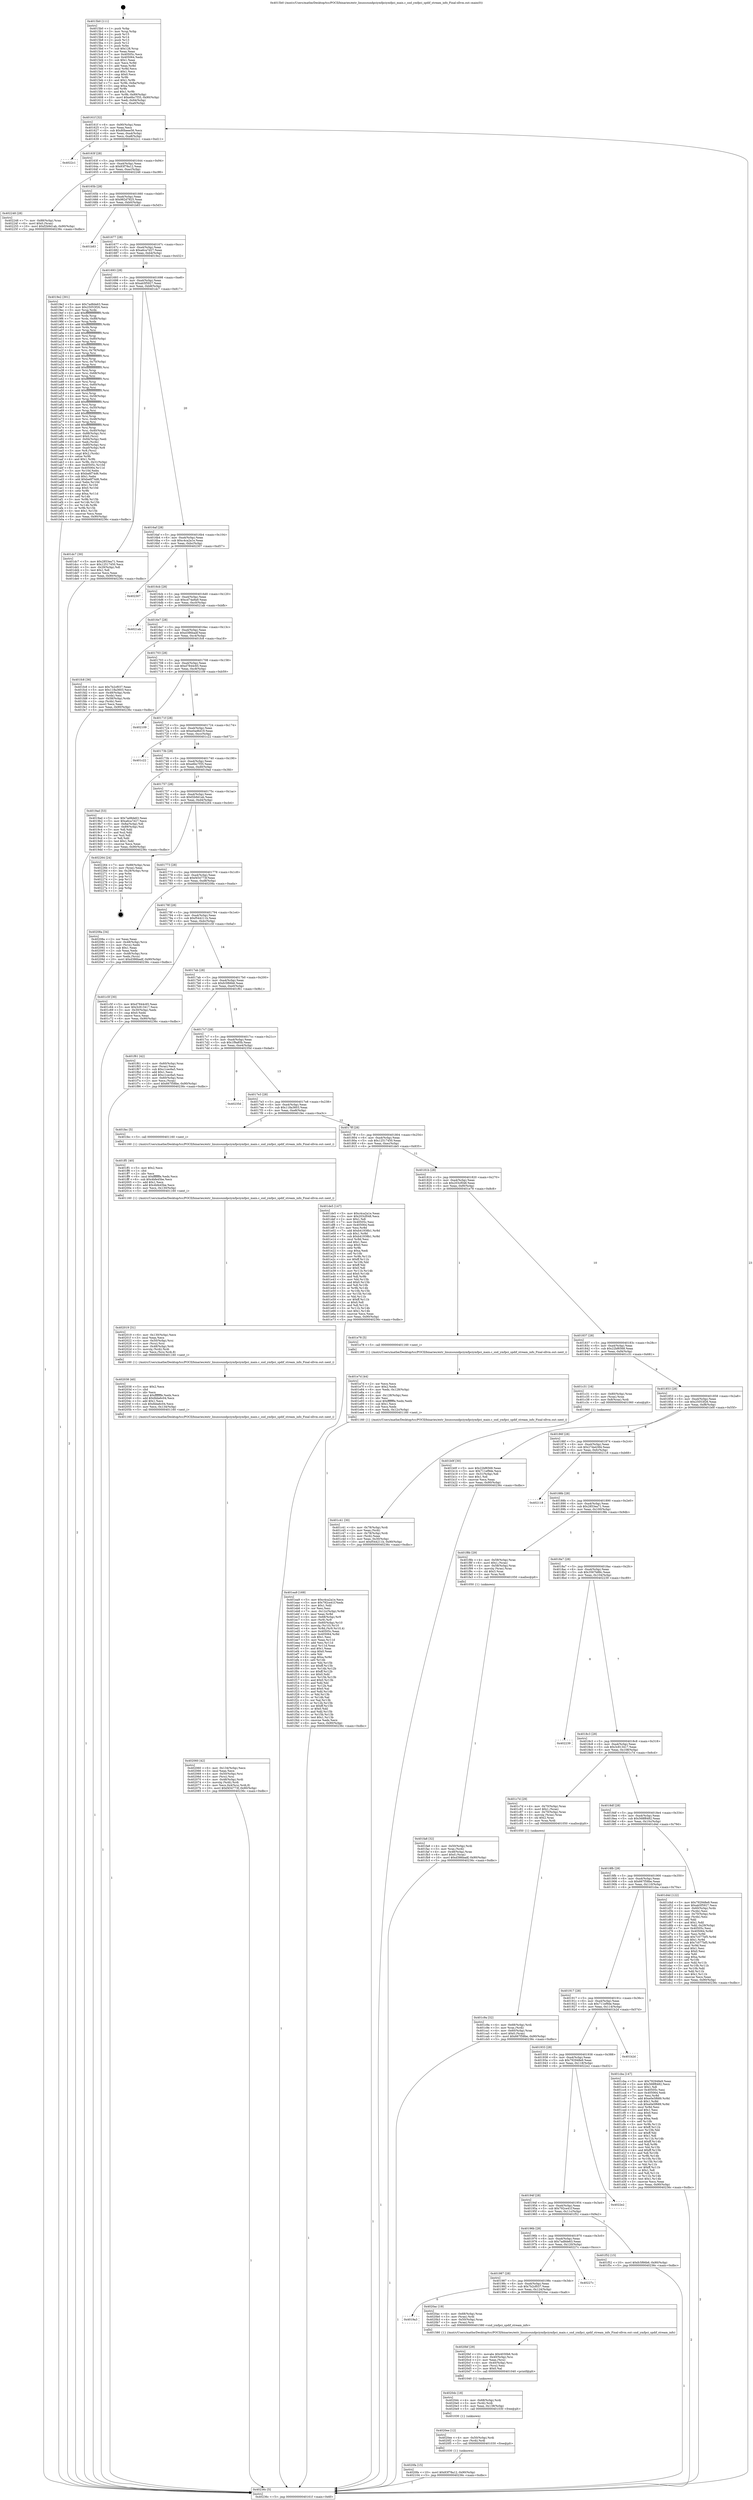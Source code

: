 digraph "0x4015b0" {
  label = "0x4015b0 (/mnt/c/Users/mathe/Desktop/tcc/POCII/binaries/extr_linuxsoundpciymfpciymfpci_main.c_snd_ymfpci_spdif_stream_info_Final-ollvm.out::main(0))"
  labelloc = "t"
  node[shape=record]

  Entry [label="",width=0.3,height=0.3,shape=circle,fillcolor=black,style=filled]
  "0x40161f" [label="{
     0x40161f [32]\l
     | [instrs]\l
     &nbsp;&nbsp;0x40161f \<+6\>: mov -0x90(%rbp),%eax\l
     &nbsp;&nbsp;0x401625 \<+2\>: mov %eax,%ecx\l
     &nbsp;&nbsp;0x401627 \<+6\>: sub $0x80beee56,%ecx\l
     &nbsp;&nbsp;0x40162d \<+6\>: mov %eax,-0xa4(%rbp)\l
     &nbsp;&nbsp;0x401633 \<+6\>: mov %ecx,-0xa8(%rbp)\l
     &nbsp;&nbsp;0x401639 \<+6\>: je 00000000004022c1 \<main+0xd11\>\l
  }"]
  "0x4022c1" [label="{
     0x4022c1\l
  }", style=dashed]
  "0x40163f" [label="{
     0x40163f [28]\l
     | [instrs]\l
     &nbsp;&nbsp;0x40163f \<+5\>: jmp 0000000000401644 \<main+0x94\>\l
     &nbsp;&nbsp;0x401644 \<+6\>: mov -0xa4(%rbp),%eax\l
     &nbsp;&nbsp;0x40164a \<+5\>: sub $0x83f78a12,%eax\l
     &nbsp;&nbsp;0x40164f \<+6\>: mov %eax,-0xac(%rbp)\l
     &nbsp;&nbsp;0x401655 \<+6\>: je 0000000000402248 \<main+0xc98\>\l
  }"]
  Exit [label="",width=0.3,height=0.3,shape=circle,fillcolor=black,style=filled,peripheries=2]
  "0x402248" [label="{
     0x402248 [28]\l
     | [instrs]\l
     &nbsp;&nbsp;0x402248 \<+7\>: mov -0x88(%rbp),%rax\l
     &nbsp;&nbsp;0x40224f \<+6\>: movl $0x0,(%rax)\l
     &nbsp;&nbsp;0x402255 \<+10\>: movl $0xf2b9d1ab,-0x90(%rbp)\l
     &nbsp;&nbsp;0x40225f \<+5\>: jmp 000000000040236c \<main+0xdbc\>\l
  }"]
  "0x40165b" [label="{
     0x40165b [28]\l
     | [instrs]\l
     &nbsp;&nbsp;0x40165b \<+5\>: jmp 0000000000401660 \<main+0xb0\>\l
     &nbsp;&nbsp;0x401660 \<+6\>: mov -0xa4(%rbp),%eax\l
     &nbsp;&nbsp;0x401666 \<+5\>: sub $0x982d7825,%eax\l
     &nbsp;&nbsp;0x40166b \<+6\>: mov %eax,-0xb0(%rbp)\l
     &nbsp;&nbsp;0x401671 \<+6\>: je 0000000000401b83 \<main+0x5d3\>\l
  }"]
  "0x4020fa" [label="{
     0x4020fa [15]\l
     | [instrs]\l
     &nbsp;&nbsp;0x4020fa \<+10\>: movl $0x83f78a12,-0x90(%rbp)\l
     &nbsp;&nbsp;0x402104 \<+5\>: jmp 000000000040236c \<main+0xdbc\>\l
  }"]
  "0x401b83" [label="{
     0x401b83\l
  }", style=dashed]
  "0x401677" [label="{
     0x401677 [28]\l
     | [instrs]\l
     &nbsp;&nbsp;0x401677 \<+5\>: jmp 000000000040167c \<main+0xcc\>\l
     &nbsp;&nbsp;0x40167c \<+6\>: mov -0xa4(%rbp),%eax\l
     &nbsp;&nbsp;0x401682 \<+5\>: sub $0xa6ca7d27,%eax\l
     &nbsp;&nbsp;0x401687 \<+6\>: mov %eax,-0xb4(%rbp)\l
     &nbsp;&nbsp;0x40168d \<+6\>: je 00000000004019e2 \<main+0x432\>\l
  }"]
  "0x4020ee" [label="{
     0x4020ee [12]\l
     | [instrs]\l
     &nbsp;&nbsp;0x4020ee \<+4\>: mov -0x50(%rbp),%rdi\l
     &nbsp;&nbsp;0x4020f2 \<+3\>: mov (%rdi),%rdi\l
     &nbsp;&nbsp;0x4020f5 \<+5\>: call 0000000000401030 \<free@plt\>\l
     | [calls]\l
     &nbsp;&nbsp;0x401030 \{1\} (unknown)\l
  }"]
  "0x4019e2" [label="{
     0x4019e2 [301]\l
     | [instrs]\l
     &nbsp;&nbsp;0x4019e2 \<+5\>: mov $0x7ad8de63,%eax\l
     &nbsp;&nbsp;0x4019e7 \<+5\>: mov $0x25053f26,%ecx\l
     &nbsp;&nbsp;0x4019ec \<+3\>: mov %rsp,%rdx\l
     &nbsp;&nbsp;0x4019ef \<+4\>: add $0xfffffffffffffff0,%rdx\l
     &nbsp;&nbsp;0x4019f3 \<+3\>: mov %rdx,%rsp\l
     &nbsp;&nbsp;0x4019f6 \<+7\>: mov %rdx,-0x88(%rbp)\l
     &nbsp;&nbsp;0x4019fd \<+3\>: mov %rsp,%rdx\l
     &nbsp;&nbsp;0x401a00 \<+4\>: add $0xfffffffffffffff0,%rdx\l
     &nbsp;&nbsp;0x401a04 \<+3\>: mov %rdx,%rsp\l
     &nbsp;&nbsp;0x401a07 \<+3\>: mov %rsp,%rsi\l
     &nbsp;&nbsp;0x401a0a \<+4\>: add $0xfffffffffffffff0,%rsi\l
     &nbsp;&nbsp;0x401a0e \<+3\>: mov %rsi,%rsp\l
     &nbsp;&nbsp;0x401a11 \<+4\>: mov %rsi,-0x80(%rbp)\l
     &nbsp;&nbsp;0x401a15 \<+3\>: mov %rsp,%rsi\l
     &nbsp;&nbsp;0x401a18 \<+4\>: add $0xfffffffffffffff0,%rsi\l
     &nbsp;&nbsp;0x401a1c \<+3\>: mov %rsi,%rsp\l
     &nbsp;&nbsp;0x401a1f \<+4\>: mov %rsi,-0x78(%rbp)\l
     &nbsp;&nbsp;0x401a23 \<+3\>: mov %rsp,%rsi\l
     &nbsp;&nbsp;0x401a26 \<+4\>: add $0xfffffffffffffff0,%rsi\l
     &nbsp;&nbsp;0x401a2a \<+3\>: mov %rsi,%rsp\l
     &nbsp;&nbsp;0x401a2d \<+4\>: mov %rsi,-0x70(%rbp)\l
     &nbsp;&nbsp;0x401a31 \<+3\>: mov %rsp,%rsi\l
     &nbsp;&nbsp;0x401a34 \<+4\>: add $0xfffffffffffffff0,%rsi\l
     &nbsp;&nbsp;0x401a38 \<+3\>: mov %rsi,%rsp\l
     &nbsp;&nbsp;0x401a3b \<+4\>: mov %rsi,-0x68(%rbp)\l
     &nbsp;&nbsp;0x401a3f \<+3\>: mov %rsp,%rsi\l
     &nbsp;&nbsp;0x401a42 \<+4\>: add $0xfffffffffffffff0,%rsi\l
     &nbsp;&nbsp;0x401a46 \<+3\>: mov %rsi,%rsp\l
     &nbsp;&nbsp;0x401a49 \<+4\>: mov %rsi,-0x60(%rbp)\l
     &nbsp;&nbsp;0x401a4d \<+3\>: mov %rsp,%rsi\l
     &nbsp;&nbsp;0x401a50 \<+4\>: add $0xfffffffffffffff0,%rsi\l
     &nbsp;&nbsp;0x401a54 \<+3\>: mov %rsi,%rsp\l
     &nbsp;&nbsp;0x401a57 \<+4\>: mov %rsi,-0x58(%rbp)\l
     &nbsp;&nbsp;0x401a5b \<+3\>: mov %rsp,%rsi\l
     &nbsp;&nbsp;0x401a5e \<+4\>: add $0xfffffffffffffff0,%rsi\l
     &nbsp;&nbsp;0x401a62 \<+3\>: mov %rsi,%rsp\l
     &nbsp;&nbsp;0x401a65 \<+4\>: mov %rsi,-0x50(%rbp)\l
     &nbsp;&nbsp;0x401a69 \<+3\>: mov %rsp,%rsi\l
     &nbsp;&nbsp;0x401a6c \<+4\>: add $0xfffffffffffffff0,%rsi\l
     &nbsp;&nbsp;0x401a70 \<+3\>: mov %rsi,%rsp\l
     &nbsp;&nbsp;0x401a73 \<+4\>: mov %rsi,-0x48(%rbp)\l
     &nbsp;&nbsp;0x401a77 \<+3\>: mov %rsp,%rsi\l
     &nbsp;&nbsp;0x401a7a \<+4\>: add $0xfffffffffffffff0,%rsi\l
     &nbsp;&nbsp;0x401a7e \<+3\>: mov %rsi,%rsp\l
     &nbsp;&nbsp;0x401a81 \<+4\>: mov %rsi,-0x40(%rbp)\l
     &nbsp;&nbsp;0x401a85 \<+7\>: mov -0x88(%rbp),%rsi\l
     &nbsp;&nbsp;0x401a8c \<+6\>: movl $0x0,(%rsi)\l
     &nbsp;&nbsp;0x401a92 \<+6\>: mov -0x94(%rbp),%edi\l
     &nbsp;&nbsp;0x401a98 \<+2\>: mov %edi,(%rdx)\l
     &nbsp;&nbsp;0x401a9a \<+4\>: mov -0x80(%rbp),%rsi\l
     &nbsp;&nbsp;0x401a9e \<+7\>: mov -0xa0(%rbp),%r8\l
     &nbsp;&nbsp;0x401aa5 \<+3\>: mov %r8,(%rsi)\l
     &nbsp;&nbsp;0x401aa8 \<+3\>: cmpl $0x2,(%rdx)\l
     &nbsp;&nbsp;0x401aab \<+4\>: setne %r9b\l
     &nbsp;&nbsp;0x401aaf \<+4\>: and $0x1,%r9b\l
     &nbsp;&nbsp;0x401ab3 \<+4\>: mov %r9b,-0x31(%rbp)\l
     &nbsp;&nbsp;0x401ab7 \<+8\>: mov 0x40505c,%r10d\l
     &nbsp;&nbsp;0x401abf \<+8\>: mov 0x405064,%r11d\l
     &nbsp;&nbsp;0x401ac7 \<+3\>: mov %r10d,%ebx\l
     &nbsp;&nbsp;0x401aca \<+6\>: sub $0xba6f74d6,%ebx\l
     &nbsp;&nbsp;0x401ad0 \<+3\>: sub $0x1,%ebx\l
     &nbsp;&nbsp;0x401ad3 \<+6\>: add $0xba6f74d6,%ebx\l
     &nbsp;&nbsp;0x401ad9 \<+4\>: imul %ebx,%r10d\l
     &nbsp;&nbsp;0x401add \<+4\>: and $0x1,%r10d\l
     &nbsp;&nbsp;0x401ae1 \<+4\>: cmp $0x0,%r10d\l
     &nbsp;&nbsp;0x401ae5 \<+4\>: sete %r9b\l
     &nbsp;&nbsp;0x401ae9 \<+4\>: cmp $0xa,%r11d\l
     &nbsp;&nbsp;0x401aed \<+4\>: setl %r14b\l
     &nbsp;&nbsp;0x401af1 \<+3\>: mov %r9b,%r15b\l
     &nbsp;&nbsp;0x401af4 \<+3\>: and %r14b,%r15b\l
     &nbsp;&nbsp;0x401af7 \<+3\>: xor %r14b,%r9b\l
     &nbsp;&nbsp;0x401afa \<+3\>: or %r9b,%r15b\l
     &nbsp;&nbsp;0x401afd \<+4\>: test $0x1,%r15b\l
     &nbsp;&nbsp;0x401b01 \<+3\>: cmovne %ecx,%eax\l
     &nbsp;&nbsp;0x401b04 \<+6\>: mov %eax,-0x90(%rbp)\l
     &nbsp;&nbsp;0x401b0a \<+5\>: jmp 000000000040236c \<main+0xdbc\>\l
  }"]
  "0x401693" [label="{
     0x401693 [28]\l
     | [instrs]\l
     &nbsp;&nbsp;0x401693 \<+5\>: jmp 0000000000401698 \<main+0xe8\>\l
     &nbsp;&nbsp;0x401698 \<+6\>: mov -0xa4(%rbp),%eax\l
     &nbsp;&nbsp;0x40169e \<+5\>: sub $0xab5f5927,%eax\l
     &nbsp;&nbsp;0x4016a3 \<+6\>: mov %eax,-0xb8(%rbp)\l
     &nbsp;&nbsp;0x4016a9 \<+6\>: je 0000000000401dc7 \<main+0x817\>\l
  }"]
  "0x4020dc" [label="{
     0x4020dc [18]\l
     | [instrs]\l
     &nbsp;&nbsp;0x4020dc \<+4\>: mov -0x68(%rbp),%rdi\l
     &nbsp;&nbsp;0x4020e0 \<+3\>: mov (%rdi),%rdi\l
     &nbsp;&nbsp;0x4020e3 \<+6\>: mov %eax,-0x138(%rbp)\l
     &nbsp;&nbsp;0x4020e9 \<+5\>: call 0000000000401030 \<free@plt\>\l
     | [calls]\l
     &nbsp;&nbsp;0x401030 \{1\} (unknown)\l
  }"]
  "0x401dc7" [label="{
     0x401dc7 [30]\l
     | [instrs]\l
     &nbsp;&nbsp;0x401dc7 \<+5\>: mov $0x2853ea71,%eax\l
     &nbsp;&nbsp;0x401dcc \<+5\>: mov $0x12517450,%ecx\l
     &nbsp;&nbsp;0x401dd1 \<+3\>: mov -0x29(%rbp),%dl\l
     &nbsp;&nbsp;0x401dd4 \<+3\>: test $0x1,%dl\l
     &nbsp;&nbsp;0x401dd7 \<+3\>: cmovne %ecx,%eax\l
     &nbsp;&nbsp;0x401dda \<+6\>: mov %eax,-0x90(%rbp)\l
     &nbsp;&nbsp;0x401de0 \<+5\>: jmp 000000000040236c \<main+0xdbc\>\l
  }"]
  "0x4016af" [label="{
     0x4016af [28]\l
     | [instrs]\l
     &nbsp;&nbsp;0x4016af \<+5\>: jmp 00000000004016b4 \<main+0x104\>\l
     &nbsp;&nbsp;0x4016b4 \<+6\>: mov -0xa4(%rbp),%eax\l
     &nbsp;&nbsp;0x4016ba \<+5\>: sub $0xc4ca2a1e,%eax\l
     &nbsp;&nbsp;0x4016bf \<+6\>: mov %eax,-0xbc(%rbp)\l
     &nbsp;&nbsp;0x4016c5 \<+6\>: je 0000000000402307 \<main+0xd57\>\l
  }"]
  "0x4020bf" [label="{
     0x4020bf [29]\l
     | [instrs]\l
     &nbsp;&nbsp;0x4020bf \<+10\>: movabs $0x4030b6,%rdi\l
     &nbsp;&nbsp;0x4020c9 \<+4\>: mov -0x40(%rbp),%rsi\l
     &nbsp;&nbsp;0x4020cd \<+2\>: mov %eax,(%rsi)\l
     &nbsp;&nbsp;0x4020cf \<+4\>: mov -0x40(%rbp),%rsi\l
     &nbsp;&nbsp;0x4020d3 \<+2\>: mov (%rsi),%esi\l
     &nbsp;&nbsp;0x4020d5 \<+2\>: mov $0x0,%al\l
     &nbsp;&nbsp;0x4020d7 \<+5\>: call 0000000000401040 \<printf@plt\>\l
     | [calls]\l
     &nbsp;&nbsp;0x401040 \{1\} (unknown)\l
  }"]
  "0x402307" [label="{
     0x402307\l
  }", style=dashed]
  "0x4016cb" [label="{
     0x4016cb [28]\l
     | [instrs]\l
     &nbsp;&nbsp;0x4016cb \<+5\>: jmp 00000000004016d0 \<main+0x120\>\l
     &nbsp;&nbsp;0x4016d0 \<+6\>: mov -0xa4(%rbp),%eax\l
     &nbsp;&nbsp;0x4016d6 \<+5\>: sub $0xcd74a9a9,%eax\l
     &nbsp;&nbsp;0x4016db \<+6\>: mov %eax,-0xc0(%rbp)\l
     &nbsp;&nbsp;0x4016e1 \<+6\>: je 00000000004021ab \<main+0xbfb\>\l
  }"]
  "0x4019a3" [label="{
     0x4019a3\l
  }", style=dashed]
  "0x4021ab" [label="{
     0x4021ab\l
  }", style=dashed]
  "0x4016e7" [label="{
     0x4016e7 [28]\l
     | [instrs]\l
     &nbsp;&nbsp;0x4016e7 \<+5\>: jmp 00000000004016ec \<main+0x13c\>\l
     &nbsp;&nbsp;0x4016ec \<+6\>: mov -0xa4(%rbp),%eax\l
     &nbsp;&nbsp;0x4016f2 \<+5\>: sub $0xd386badf,%eax\l
     &nbsp;&nbsp;0x4016f7 \<+6\>: mov %eax,-0xc4(%rbp)\l
     &nbsp;&nbsp;0x4016fd \<+6\>: je 0000000000401fc8 \<main+0xa18\>\l
  }"]
  "0x4020ac" [label="{
     0x4020ac [19]\l
     | [instrs]\l
     &nbsp;&nbsp;0x4020ac \<+4\>: mov -0x68(%rbp),%rax\l
     &nbsp;&nbsp;0x4020b0 \<+3\>: mov (%rax),%rdi\l
     &nbsp;&nbsp;0x4020b3 \<+4\>: mov -0x50(%rbp),%rax\l
     &nbsp;&nbsp;0x4020b7 \<+3\>: mov (%rax),%rsi\l
     &nbsp;&nbsp;0x4020ba \<+5\>: call 0000000000401580 \<snd_ymfpci_spdif_stream_info\>\l
     | [calls]\l
     &nbsp;&nbsp;0x401580 \{1\} (/mnt/c/Users/mathe/Desktop/tcc/POCII/binaries/extr_linuxsoundpciymfpciymfpci_main.c_snd_ymfpci_spdif_stream_info_Final-ollvm.out::snd_ymfpci_spdif_stream_info)\l
  }"]
  "0x401fc8" [label="{
     0x401fc8 [36]\l
     | [instrs]\l
     &nbsp;&nbsp;0x401fc8 \<+5\>: mov $0x7b2cf037,%eax\l
     &nbsp;&nbsp;0x401fcd \<+5\>: mov $0x118a3603,%ecx\l
     &nbsp;&nbsp;0x401fd2 \<+4\>: mov -0x48(%rbp),%rdx\l
     &nbsp;&nbsp;0x401fd6 \<+2\>: mov (%rdx),%esi\l
     &nbsp;&nbsp;0x401fd8 \<+4\>: mov -0x58(%rbp),%rdx\l
     &nbsp;&nbsp;0x401fdc \<+2\>: cmp (%rdx),%esi\l
     &nbsp;&nbsp;0x401fde \<+3\>: cmovl %ecx,%eax\l
     &nbsp;&nbsp;0x401fe1 \<+6\>: mov %eax,-0x90(%rbp)\l
     &nbsp;&nbsp;0x401fe7 \<+5\>: jmp 000000000040236c \<main+0xdbc\>\l
  }"]
  "0x401703" [label="{
     0x401703 [28]\l
     | [instrs]\l
     &nbsp;&nbsp;0x401703 \<+5\>: jmp 0000000000401708 \<main+0x158\>\l
     &nbsp;&nbsp;0x401708 \<+6\>: mov -0xa4(%rbp),%eax\l
     &nbsp;&nbsp;0x40170e \<+5\>: sub $0xd7844c65,%eax\l
     &nbsp;&nbsp;0x401713 \<+6\>: mov %eax,-0xc8(%rbp)\l
     &nbsp;&nbsp;0x401719 \<+6\>: je 0000000000402109 \<main+0xb59\>\l
  }"]
  "0x401987" [label="{
     0x401987 [28]\l
     | [instrs]\l
     &nbsp;&nbsp;0x401987 \<+5\>: jmp 000000000040198c \<main+0x3dc\>\l
     &nbsp;&nbsp;0x40198c \<+6\>: mov -0xa4(%rbp),%eax\l
     &nbsp;&nbsp;0x401992 \<+5\>: sub $0x7b2cf037,%eax\l
     &nbsp;&nbsp;0x401997 \<+6\>: mov %eax,-0x124(%rbp)\l
     &nbsp;&nbsp;0x40199d \<+6\>: je 00000000004020ac \<main+0xafc\>\l
  }"]
  "0x402109" [label="{
     0x402109\l
  }", style=dashed]
  "0x40171f" [label="{
     0x40171f [28]\l
     | [instrs]\l
     &nbsp;&nbsp;0x40171f \<+5\>: jmp 0000000000401724 \<main+0x174\>\l
     &nbsp;&nbsp;0x401724 \<+6\>: mov -0xa4(%rbp),%eax\l
     &nbsp;&nbsp;0x40172a \<+5\>: sub $0xe0ad6d19,%eax\l
     &nbsp;&nbsp;0x40172f \<+6\>: mov %eax,-0xcc(%rbp)\l
     &nbsp;&nbsp;0x401735 \<+6\>: je 0000000000401c22 \<main+0x672\>\l
  }"]
  "0x40227c" [label="{
     0x40227c\l
  }", style=dashed]
  "0x401c22" [label="{
     0x401c22\l
  }", style=dashed]
  "0x40173b" [label="{
     0x40173b [28]\l
     | [instrs]\l
     &nbsp;&nbsp;0x40173b \<+5\>: jmp 0000000000401740 \<main+0x190\>\l
     &nbsp;&nbsp;0x401740 \<+6\>: mov -0xa4(%rbp),%eax\l
     &nbsp;&nbsp;0x401746 \<+5\>: sub $0xe6bc7f35,%eax\l
     &nbsp;&nbsp;0x40174b \<+6\>: mov %eax,-0xd0(%rbp)\l
     &nbsp;&nbsp;0x401751 \<+6\>: je 00000000004019ad \<main+0x3fd\>\l
  }"]
  "0x402060" [label="{
     0x402060 [42]\l
     | [instrs]\l
     &nbsp;&nbsp;0x402060 \<+6\>: mov -0x134(%rbp),%ecx\l
     &nbsp;&nbsp;0x402066 \<+3\>: imul %eax,%ecx\l
     &nbsp;&nbsp;0x402069 \<+4\>: mov -0x50(%rbp),%rsi\l
     &nbsp;&nbsp;0x40206d \<+3\>: mov (%rsi),%rsi\l
     &nbsp;&nbsp;0x402070 \<+4\>: mov -0x48(%rbp),%rdi\l
     &nbsp;&nbsp;0x402074 \<+3\>: movslq (%rdi),%rdi\l
     &nbsp;&nbsp;0x402077 \<+4\>: mov %ecx,0x4(%rsi,%rdi,8)\l
     &nbsp;&nbsp;0x40207b \<+10\>: movl $0xf454773f,-0x90(%rbp)\l
     &nbsp;&nbsp;0x402085 \<+5\>: jmp 000000000040236c \<main+0xdbc\>\l
  }"]
  "0x4019ad" [label="{
     0x4019ad [53]\l
     | [instrs]\l
     &nbsp;&nbsp;0x4019ad \<+5\>: mov $0x7ad8de63,%eax\l
     &nbsp;&nbsp;0x4019b2 \<+5\>: mov $0xa6ca7d27,%ecx\l
     &nbsp;&nbsp;0x4019b7 \<+6\>: mov -0x8a(%rbp),%dl\l
     &nbsp;&nbsp;0x4019bd \<+7\>: mov -0x89(%rbp),%sil\l
     &nbsp;&nbsp;0x4019c4 \<+3\>: mov %dl,%dil\l
     &nbsp;&nbsp;0x4019c7 \<+3\>: and %sil,%dil\l
     &nbsp;&nbsp;0x4019ca \<+3\>: xor %sil,%dl\l
     &nbsp;&nbsp;0x4019cd \<+3\>: or %dl,%dil\l
     &nbsp;&nbsp;0x4019d0 \<+4\>: test $0x1,%dil\l
     &nbsp;&nbsp;0x4019d4 \<+3\>: cmovne %ecx,%eax\l
     &nbsp;&nbsp;0x4019d7 \<+6\>: mov %eax,-0x90(%rbp)\l
     &nbsp;&nbsp;0x4019dd \<+5\>: jmp 000000000040236c \<main+0xdbc\>\l
  }"]
  "0x401757" [label="{
     0x401757 [28]\l
     | [instrs]\l
     &nbsp;&nbsp;0x401757 \<+5\>: jmp 000000000040175c \<main+0x1ac\>\l
     &nbsp;&nbsp;0x40175c \<+6\>: mov -0xa4(%rbp),%eax\l
     &nbsp;&nbsp;0x401762 \<+5\>: sub $0xf2b9d1ab,%eax\l
     &nbsp;&nbsp;0x401767 \<+6\>: mov %eax,-0xd4(%rbp)\l
     &nbsp;&nbsp;0x40176d \<+6\>: je 0000000000402264 \<main+0xcb4\>\l
  }"]
  "0x40236c" [label="{
     0x40236c [5]\l
     | [instrs]\l
     &nbsp;&nbsp;0x40236c \<+5\>: jmp 000000000040161f \<main+0x6f\>\l
  }"]
  "0x4015b0" [label="{
     0x4015b0 [111]\l
     | [instrs]\l
     &nbsp;&nbsp;0x4015b0 \<+1\>: push %rbp\l
     &nbsp;&nbsp;0x4015b1 \<+3\>: mov %rsp,%rbp\l
     &nbsp;&nbsp;0x4015b4 \<+2\>: push %r15\l
     &nbsp;&nbsp;0x4015b6 \<+2\>: push %r14\l
     &nbsp;&nbsp;0x4015b8 \<+2\>: push %r13\l
     &nbsp;&nbsp;0x4015ba \<+2\>: push %r12\l
     &nbsp;&nbsp;0x4015bc \<+1\>: push %rbx\l
     &nbsp;&nbsp;0x4015bd \<+7\>: sub $0x128,%rsp\l
     &nbsp;&nbsp;0x4015c4 \<+2\>: xor %eax,%eax\l
     &nbsp;&nbsp;0x4015c6 \<+7\>: mov 0x40505c,%ecx\l
     &nbsp;&nbsp;0x4015cd \<+7\>: mov 0x405064,%edx\l
     &nbsp;&nbsp;0x4015d4 \<+3\>: sub $0x1,%eax\l
     &nbsp;&nbsp;0x4015d7 \<+3\>: mov %ecx,%r8d\l
     &nbsp;&nbsp;0x4015da \<+3\>: add %eax,%r8d\l
     &nbsp;&nbsp;0x4015dd \<+4\>: imul %r8d,%ecx\l
     &nbsp;&nbsp;0x4015e1 \<+3\>: and $0x1,%ecx\l
     &nbsp;&nbsp;0x4015e4 \<+3\>: cmp $0x0,%ecx\l
     &nbsp;&nbsp;0x4015e7 \<+4\>: sete %r9b\l
     &nbsp;&nbsp;0x4015eb \<+4\>: and $0x1,%r9b\l
     &nbsp;&nbsp;0x4015ef \<+7\>: mov %r9b,-0x8a(%rbp)\l
     &nbsp;&nbsp;0x4015f6 \<+3\>: cmp $0xa,%edx\l
     &nbsp;&nbsp;0x4015f9 \<+4\>: setl %r9b\l
     &nbsp;&nbsp;0x4015fd \<+4\>: and $0x1,%r9b\l
     &nbsp;&nbsp;0x401601 \<+7\>: mov %r9b,-0x89(%rbp)\l
     &nbsp;&nbsp;0x401608 \<+10\>: movl $0xe6bc7f35,-0x90(%rbp)\l
     &nbsp;&nbsp;0x401612 \<+6\>: mov %edi,-0x94(%rbp)\l
     &nbsp;&nbsp;0x401618 \<+7\>: mov %rsi,-0xa0(%rbp)\l
  }"]
  "0x402038" [label="{
     0x402038 [40]\l
     | [instrs]\l
     &nbsp;&nbsp;0x402038 \<+5\>: mov $0x2,%ecx\l
     &nbsp;&nbsp;0x40203d \<+1\>: cltd\l
     &nbsp;&nbsp;0x40203e \<+2\>: idiv %ecx\l
     &nbsp;&nbsp;0x402040 \<+6\>: imul $0xfffffffe,%edx,%ecx\l
     &nbsp;&nbsp;0x402046 \<+6\>: add $0xfdda6c04,%ecx\l
     &nbsp;&nbsp;0x40204c \<+3\>: add $0x1,%ecx\l
     &nbsp;&nbsp;0x40204f \<+6\>: sub $0xfdda6c04,%ecx\l
     &nbsp;&nbsp;0x402055 \<+6\>: mov %ecx,-0x134(%rbp)\l
     &nbsp;&nbsp;0x40205b \<+5\>: call 0000000000401160 \<next_i\>\l
     | [calls]\l
     &nbsp;&nbsp;0x401160 \{1\} (/mnt/c/Users/mathe/Desktop/tcc/POCII/binaries/extr_linuxsoundpciymfpciymfpci_main.c_snd_ymfpci_spdif_stream_info_Final-ollvm.out::next_i)\l
  }"]
  "0x402019" [label="{
     0x402019 [31]\l
     | [instrs]\l
     &nbsp;&nbsp;0x402019 \<+6\>: mov -0x130(%rbp),%ecx\l
     &nbsp;&nbsp;0x40201f \<+3\>: imul %eax,%ecx\l
     &nbsp;&nbsp;0x402022 \<+4\>: mov -0x50(%rbp),%rsi\l
     &nbsp;&nbsp;0x402026 \<+3\>: mov (%rsi),%rsi\l
     &nbsp;&nbsp;0x402029 \<+4\>: mov -0x48(%rbp),%rdi\l
     &nbsp;&nbsp;0x40202d \<+3\>: movslq (%rdi),%rdi\l
     &nbsp;&nbsp;0x402030 \<+3\>: mov %ecx,(%rsi,%rdi,8)\l
     &nbsp;&nbsp;0x402033 \<+5\>: call 0000000000401160 \<next_i\>\l
     | [calls]\l
     &nbsp;&nbsp;0x401160 \{1\} (/mnt/c/Users/mathe/Desktop/tcc/POCII/binaries/extr_linuxsoundpciymfpciymfpci_main.c_snd_ymfpci_spdif_stream_info_Final-ollvm.out::next_i)\l
  }"]
  "0x402264" [label="{
     0x402264 [24]\l
     | [instrs]\l
     &nbsp;&nbsp;0x402264 \<+7\>: mov -0x88(%rbp),%rax\l
     &nbsp;&nbsp;0x40226b \<+2\>: mov (%rax),%eax\l
     &nbsp;&nbsp;0x40226d \<+4\>: lea -0x28(%rbp),%rsp\l
     &nbsp;&nbsp;0x402271 \<+1\>: pop %rbx\l
     &nbsp;&nbsp;0x402272 \<+2\>: pop %r12\l
     &nbsp;&nbsp;0x402274 \<+2\>: pop %r13\l
     &nbsp;&nbsp;0x402276 \<+2\>: pop %r14\l
     &nbsp;&nbsp;0x402278 \<+2\>: pop %r15\l
     &nbsp;&nbsp;0x40227a \<+1\>: pop %rbp\l
     &nbsp;&nbsp;0x40227b \<+1\>: ret\l
  }"]
  "0x401773" [label="{
     0x401773 [28]\l
     | [instrs]\l
     &nbsp;&nbsp;0x401773 \<+5\>: jmp 0000000000401778 \<main+0x1c8\>\l
     &nbsp;&nbsp;0x401778 \<+6\>: mov -0xa4(%rbp),%eax\l
     &nbsp;&nbsp;0x40177e \<+5\>: sub $0xf454773f,%eax\l
     &nbsp;&nbsp;0x401783 \<+6\>: mov %eax,-0xd8(%rbp)\l
     &nbsp;&nbsp;0x401789 \<+6\>: je 000000000040208a \<main+0xada\>\l
  }"]
  "0x401ff1" [label="{
     0x401ff1 [40]\l
     | [instrs]\l
     &nbsp;&nbsp;0x401ff1 \<+5\>: mov $0x2,%ecx\l
     &nbsp;&nbsp;0x401ff6 \<+1\>: cltd\l
     &nbsp;&nbsp;0x401ff7 \<+2\>: idiv %ecx\l
     &nbsp;&nbsp;0x401ff9 \<+6\>: imul $0xfffffffe,%edx,%ecx\l
     &nbsp;&nbsp;0x401fff \<+6\>: sub $0x4bfe45be,%ecx\l
     &nbsp;&nbsp;0x402005 \<+3\>: add $0x1,%ecx\l
     &nbsp;&nbsp;0x402008 \<+6\>: add $0x4bfe45be,%ecx\l
     &nbsp;&nbsp;0x40200e \<+6\>: mov %ecx,-0x130(%rbp)\l
     &nbsp;&nbsp;0x402014 \<+5\>: call 0000000000401160 \<next_i\>\l
     | [calls]\l
     &nbsp;&nbsp;0x401160 \{1\} (/mnt/c/Users/mathe/Desktop/tcc/POCII/binaries/extr_linuxsoundpciymfpciymfpci_main.c_snd_ymfpci_spdif_stream_info_Final-ollvm.out::next_i)\l
  }"]
  "0x40208a" [label="{
     0x40208a [34]\l
     | [instrs]\l
     &nbsp;&nbsp;0x40208a \<+2\>: xor %eax,%eax\l
     &nbsp;&nbsp;0x40208c \<+4\>: mov -0x48(%rbp),%rcx\l
     &nbsp;&nbsp;0x402090 \<+2\>: mov (%rcx),%edx\l
     &nbsp;&nbsp;0x402092 \<+3\>: sub $0x1,%eax\l
     &nbsp;&nbsp;0x402095 \<+2\>: sub %eax,%edx\l
     &nbsp;&nbsp;0x402097 \<+4\>: mov -0x48(%rbp),%rcx\l
     &nbsp;&nbsp;0x40209b \<+2\>: mov %edx,(%rcx)\l
     &nbsp;&nbsp;0x40209d \<+10\>: movl $0xd386badf,-0x90(%rbp)\l
     &nbsp;&nbsp;0x4020a7 \<+5\>: jmp 000000000040236c \<main+0xdbc\>\l
  }"]
  "0x40178f" [label="{
     0x40178f [28]\l
     | [instrs]\l
     &nbsp;&nbsp;0x40178f \<+5\>: jmp 0000000000401794 \<main+0x1e4\>\l
     &nbsp;&nbsp;0x401794 \<+6\>: mov -0xa4(%rbp),%eax\l
     &nbsp;&nbsp;0x40179a \<+5\>: sub $0xf544211b,%eax\l
     &nbsp;&nbsp;0x40179f \<+6\>: mov %eax,-0xdc(%rbp)\l
     &nbsp;&nbsp;0x4017a5 \<+6\>: je 0000000000401c5f \<main+0x6af\>\l
  }"]
  "0x401fa8" [label="{
     0x401fa8 [32]\l
     | [instrs]\l
     &nbsp;&nbsp;0x401fa8 \<+4\>: mov -0x50(%rbp),%rdi\l
     &nbsp;&nbsp;0x401fac \<+3\>: mov %rax,(%rdi)\l
     &nbsp;&nbsp;0x401faf \<+4\>: mov -0x48(%rbp),%rax\l
     &nbsp;&nbsp;0x401fb3 \<+6\>: movl $0x0,(%rax)\l
     &nbsp;&nbsp;0x401fb9 \<+10\>: movl $0xd386badf,-0x90(%rbp)\l
     &nbsp;&nbsp;0x401fc3 \<+5\>: jmp 000000000040236c \<main+0xdbc\>\l
  }"]
  "0x401c5f" [label="{
     0x401c5f [30]\l
     | [instrs]\l
     &nbsp;&nbsp;0x401c5f \<+5\>: mov $0xd7844c65,%eax\l
     &nbsp;&nbsp;0x401c64 \<+5\>: mov $0x3c813417,%ecx\l
     &nbsp;&nbsp;0x401c69 \<+3\>: mov -0x30(%rbp),%edx\l
     &nbsp;&nbsp;0x401c6c \<+3\>: cmp $0x0,%edx\l
     &nbsp;&nbsp;0x401c6f \<+3\>: cmove %ecx,%eax\l
     &nbsp;&nbsp;0x401c72 \<+6\>: mov %eax,-0x90(%rbp)\l
     &nbsp;&nbsp;0x401c78 \<+5\>: jmp 000000000040236c \<main+0xdbc\>\l
  }"]
  "0x4017ab" [label="{
     0x4017ab [28]\l
     | [instrs]\l
     &nbsp;&nbsp;0x4017ab \<+5\>: jmp 00000000004017b0 \<main+0x200\>\l
     &nbsp;&nbsp;0x4017b0 \<+6\>: mov -0xa4(%rbp),%eax\l
     &nbsp;&nbsp;0x4017b6 \<+5\>: sub $0xfc5f66b6,%eax\l
     &nbsp;&nbsp;0x4017bb \<+6\>: mov %eax,-0xe0(%rbp)\l
     &nbsp;&nbsp;0x4017c1 \<+6\>: je 0000000000401f61 \<main+0x9b1\>\l
  }"]
  "0x40196b" [label="{
     0x40196b [28]\l
     | [instrs]\l
     &nbsp;&nbsp;0x40196b \<+5\>: jmp 0000000000401970 \<main+0x3c0\>\l
     &nbsp;&nbsp;0x401970 \<+6\>: mov -0xa4(%rbp),%eax\l
     &nbsp;&nbsp;0x401976 \<+5\>: sub $0x7ad8de63,%eax\l
     &nbsp;&nbsp;0x40197b \<+6\>: mov %eax,-0x120(%rbp)\l
     &nbsp;&nbsp;0x401981 \<+6\>: je 000000000040227c \<main+0xccc\>\l
  }"]
  "0x401f61" [label="{
     0x401f61 [42]\l
     | [instrs]\l
     &nbsp;&nbsp;0x401f61 \<+4\>: mov -0x60(%rbp),%rax\l
     &nbsp;&nbsp;0x401f65 \<+2\>: mov (%rax),%ecx\l
     &nbsp;&nbsp;0x401f67 \<+6\>: sub $0xc1cec6a5,%ecx\l
     &nbsp;&nbsp;0x401f6d \<+3\>: add $0x1,%ecx\l
     &nbsp;&nbsp;0x401f70 \<+6\>: add $0xc1cec6a5,%ecx\l
     &nbsp;&nbsp;0x401f76 \<+4\>: mov -0x60(%rbp),%rax\l
     &nbsp;&nbsp;0x401f7a \<+2\>: mov %ecx,(%rax)\l
     &nbsp;&nbsp;0x401f7c \<+10\>: movl $0x667f58be,-0x90(%rbp)\l
     &nbsp;&nbsp;0x401f86 \<+5\>: jmp 000000000040236c \<main+0xdbc\>\l
  }"]
  "0x4017c7" [label="{
     0x4017c7 [28]\l
     | [instrs]\l
     &nbsp;&nbsp;0x4017c7 \<+5\>: jmp 00000000004017cc \<main+0x21c\>\l
     &nbsp;&nbsp;0x4017cc \<+6\>: mov -0xa4(%rbp),%eax\l
     &nbsp;&nbsp;0x4017d2 \<+5\>: sub $0x1f9a85b,%eax\l
     &nbsp;&nbsp;0x4017d7 \<+6\>: mov %eax,-0xe4(%rbp)\l
     &nbsp;&nbsp;0x4017dd \<+6\>: je 000000000040235d \<main+0xdad\>\l
  }"]
  "0x401f52" [label="{
     0x401f52 [15]\l
     | [instrs]\l
     &nbsp;&nbsp;0x401f52 \<+10\>: movl $0xfc5f66b6,-0x90(%rbp)\l
     &nbsp;&nbsp;0x401f5c \<+5\>: jmp 000000000040236c \<main+0xdbc\>\l
  }"]
  "0x40235d" [label="{
     0x40235d\l
  }", style=dashed]
  "0x4017e3" [label="{
     0x4017e3 [28]\l
     | [instrs]\l
     &nbsp;&nbsp;0x4017e3 \<+5\>: jmp 00000000004017e8 \<main+0x238\>\l
     &nbsp;&nbsp;0x4017e8 \<+6\>: mov -0xa4(%rbp),%eax\l
     &nbsp;&nbsp;0x4017ee \<+5\>: sub $0x118a3603,%eax\l
     &nbsp;&nbsp;0x4017f3 \<+6\>: mov %eax,-0xe8(%rbp)\l
     &nbsp;&nbsp;0x4017f9 \<+6\>: je 0000000000401fec \<main+0xa3c\>\l
  }"]
  "0x40194f" [label="{
     0x40194f [28]\l
     | [instrs]\l
     &nbsp;&nbsp;0x40194f \<+5\>: jmp 0000000000401954 \<main+0x3a4\>\l
     &nbsp;&nbsp;0x401954 \<+6\>: mov -0xa4(%rbp),%eax\l
     &nbsp;&nbsp;0x40195a \<+5\>: sub $0x792ce41f,%eax\l
     &nbsp;&nbsp;0x40195f \<+6\>: mov %eax,-0x11c(%rbp)\l
     &nbsp;&nbsp;0x401965 \<+6\>: je 0000000000401f52 \<main+0x9a2\>\l
  }"]
  "0x401fec" [label="{
     0x401fec [5]\l
     | [instrs]\l
     &nbsp;&nbsp;0x401fec \<+5\>: call 0000000000401160 \<next_i\>\l
     | [calls]\l
     &nbsp;&nbsp;0x401160 \{1\} (/mnt/c/Users/mathe/Desktop/tcc/POCII/binaries/extr_linuxsoundpciymfpciymfpci_main.c_snd_ymfpci_spdif_stream_info_Final-ollvm.out::next_i)\l
  }"]
  "0x4017ff" [label="{
     0x4017ff [28]\l
     | [instrs]\l
     &nbsp;&nbsp;0x4017ff \<+5\>: jmp 0000000000401804 \<main+0x254\>\l
     &nbsp;&nbsp;0x401804 \<+6\>: mov -0xa4(%rbp),%eax\l
     &nbsp;&nbsp;0x40180a \<+5\>: sub $0x12517450,%eax\l
     &nbsp;&nbsp;0x40180f \<+6\>: mov %eax,-0xec(%rbp)\l
     &nbsp;&nbsp;0x401815 \<+6\>: je 0000000000401de5 \<main+0x835\>\l
  }"]
  "0x4022e2" [label="{
     0x4022e2\l
  }", style=dashed]
  "0x401de5" [label="{
     0x401de5 [147]\l
     | [instrs]\l
     &nbsp;&nbsp;0x401de5 \<+5\>: mov $0xc4ca2a1e,%eax\l
     &nbsp;&nbsp;0x401dea \<+5\>: mov $0x203cf048,%ecx\l
     &nbsp;&nbsp;0x401def \<+2\>: mov $0x1,%dl\l
     &nbsp;&nbsp;0x401df1 \<+7\>: mov 0x40505c,%esi\l
     &nbsp;&nbsp;0x401df8 \<+7\>: mov 0x405064,%edi\l
     &nbsp;&nbsp;0x401dff \<+3\>: mov %esi,%r8d\l
     &nbsp;&nbsp;0x401e02 \<+7\>: add $0xb41938b1,%r8d\l
     &nbsp;&nbsp;0x401e09 \<+4\>: sub $0x1,%r8d\l
     &nbsp;&nbsp;0x401e0d \<+7\>: sub $0xb41938b1,%r8d\l
     &nbsp;&nbsp;0x401e14 \<+4\>: imul %r8d,%esi\l
     &nbsp;&nbsp;0x401e18 \<+3\>: and $0x1,%esi\l
     &nbsp;&nbsp;0x401e1b \<+3\>: cmp $0x0,%esi\l
     &nbsp;&nbsp;0x401e1e \<+4\>: sete %r9b\l
     &nbsp;&nbsp;0x401e22 \<+3\>: cmp $0xa,%edi\l
     &nbsp;&nbsp;0x401e25 \<+4\>: setl %r10b\l
     &nbsp;&nbsp;0x401e29 \<+3\>: mov %r9b,%r11b\l
     &nbsp;&nbsp;0x401e2c \<+4\>: xor $0xff,%r11b\l
     &nbsp;&nbsp;0x401e30 \<+3\>: mov %r10b,%bl\l
     &nbsp;&nbsp;0x401e33 \<+3\>: xor $0xff,%bl\l
     &nbsp;&nbsp;0x401e36 \<+3\>: xor $0x0,%dl\l
     &nbsp;&nbsp;0x401e39 \<+3\>: mov %r11b,%r14b\l
     &nbsp;&nbsp;0x401e3c \<+4\>: and $0x0,%r14b\l
     &nbsp;&nbsp;0x401e40 \<+3\>: and %dl,%r9b\l
     &nbsp;&nbsp;0x401e43 \<+3\>: mov %bl,%r15b\l
     &nbsp;&nbsp;0x401e46 \<+4\>: and $0x0,%r15b\l
     &nbsp;&nbsp;0x401e4a \<+3\>: and %dl,%r10b\l
     &nbsp;&nbsp;0x401e4d \<+3\>: or %r9b,%r14b\l
     &nbsp;&nbsp;0x401e50 \<+3\>: or %r10b,%r15b\l
     &nbsp;&nbsp;0x401e53 \<+3\>: xor %r15b,%r14b\l
     &nbsp;&nbsp;0x401e56 \<+3\>: or %bl,%r11b\l
     &nbsp;&nbsp;0x401e59 \<+4\>: xor $0xff,%r11b\l
     &nbsp;&nbsp;0x401e5d \<+3\>: or $0x0,%dl\l
     &nbsp;&nbsp;0x401e60 \<+3\>: and %dl,%r11b\l
     &nbsp;&nbsp;0x401e63 \<+3\>: or %r11b,%r14b\l
     &nbsp;&nbsp;0x401e66 \<+4\>: test $0x1,%r14b\l
     &nbsp;&nbsp;0x401e6a \<+3\>: cmovne %ecx,%eax\l
     &nbsp;&nbsp;0x401e6d \<+6\>: mov %eax,-0x90(%rbp)\l
     &nbsp;&nbsp;0x401e73 \<+5\>: jmp 000000000040236c \<main+0xdbc\>\l
  }"]
  "0x40181b" [label="{
     0x40181b [28]\l
     | [instrs]\l
     &nbsp;&nbsp;0x40181b \<+5\>: jmp 0000000000401820 \<main+0x270\>\l
     &nbsp;&nbsp;0x401820 \<+6\>: mov -0xa4(%rbp),%eax\l
     &nbsp;&nbsp;0x401826 \<+5\>: sub $0x203cf048,%eax\l
     &nbsp;&nbsp;0x40182b \<+6\>: mov %eax,-0xf0(%rbp)\l
     &nbsp;&nbsp;0x401831 \<+6\>: je 0000000000401e78 \<main+0x8c8\>\l
  }"]
  "0x401933" [label="{
     0x401933 [28]\l
     | [instrs]\l
     &nbsp;&nbsp;0x401933 \<+5\>: jmp 0000000000401938 \<main+0x388\>\l
     &nbsp;&nbsp;0x401938 \<+6\>: mov -0xa4(%rbp),%eax\l
     &nbsp;&nbsp;0x40193e \<+5\>: sub $0x792948e9,%eax\l
     &nbsp;&nbsp;0x401943 \<+6\>: mov %eax,-0x118(%rbp)\l
     &nbsp;&nbsp;0x401949 \<+6\>: je 00000000004022e2 \<main+0xd32\>\l
  }"]
  "0x401e78" [label="{
     0x401e78 [5]\l
     | [instrs]\l
     &nbsp;&nbsp;0x401e78 \<+5\>: call 0000000000401160 \<next_i\>\l
     | [calls]\l
     &nbsp;&nbsp;0x401160 \{1\} (/mnt/c/Users/mathe/Desktop/tcc/POCII/binaries/extr_linuxsoundpciymfpciymfpci_main.c_snd_ymfpci_spdif_stream_info_Final-ollvm.out::next_i)\l
  }"]
  "0x401837" [label="{
     0x401837 [28]\l
     | [instrs]\l
     &nbsp;&nbsp;0x401837 \<+5\>: jmp 000000000040183c \<main+0x28c\>\l
     &nbsp;&nbsp;0x40183c \<+6\>: mov -0xa4(%rbp),%eax\l
     &nbsp;&nbsp;0x401842 \<+5\>: sub $0x22bf6568,%eax\l
     &nbsp;&nbsp;0x401847 \<+6\>: mov %eax,-0xf4(%rbp)\l
     &nbsp;&nbsp;0x40184d \<+6\>: je 0000000000401c31 \<main+0x681\>\l
  }"]
  "0x401b2d" [label="{
     0x401b2d\l
  }", style=dashed]
  "0x401c31" [label="{
     0x401c31 [16]\l
     | [instrs]\l
     &nbsp;&nbsp;0x401c31 \<+4\>: mov -0x80(%rbp),%rax\l
     &nbsp;&nbsp;0x401c35 \<+3\>: mov (%rax),%rax\l
     &nbsp;&nbsp;0x401c38 \<+4\>: mov 0x8(%rax),%rdi\l
     &nbsp;&nbsp;0x401c3c \<+5\>: call 0000000000401060 \<atoi@plt\>\l
     | [calls]\l
     &nbsp;&nbsp;0x401060 \{1\} (unknown)\l
  }"]
  "0x401853" [label="{
     0x401853 [28]\l
     | [instrs]\l
     &nbsp;&nbsp;0x401853 \<+5\>: jmp 0000000000401858 \<main+0x2a8\>\l
     &nbsp;&nbsp;0x401858 \<+6\>: mov -0xa4(%rbp),%eax\l
     &nbsp;&nbsp;0x40185e \<+5\>: sub $0x25053f26,%eax\l
     &nbsp;&nbsp;0x401863 \<+6\>: mov %eax,-0xf8(%rbp)\l
     &nbsp;&nbsp;0x401869 \<+6\>: je 0000000000401b0f \<main+0x55f\>\l
  }"]
  "0x401ea9" [label="{
     0x401ea9 [169]\l
     | [instrs]\l
     &nbsp;&nbsp;0x401ea9 \<+5\>: mov $0xc4ca2a1e,%ecx\l
     &nbsp;&nbsp;0x401eae \<+5\>: mov $0x792ce41f,%edx\l
     &nbsp;&nbsp;0x401eb3 \<+3\>: mov $0x1,%dil\l
     &nbsp;&nbsp;0x401eb6 \<+2\>: xor %esi,%esi\l
     &nbsp;&nbsp;0x401eb8 \<+7\>: mov -0x12c(%rbp),%r8d\l
     &nbsp;&nbsp;0x401ebf \<+4\>: imul %eax,%r8d\l
     &nbsp;&nbsp;0x401ec3 \<+4\>: mov -0x68(%rbp),%r9\l
     &nbsp;&nbsp;0x401ec7 \<+3\>: mov (%r9),%r9\l
     &nbsp;&nbsp;0x401eca \<+4\>: mov -0x60(%rbp),%r10\l
     &nbsp;&nbsp;0x401ece \<+3\>: movslq (%r10),%r10\l
     &nbsp;&nbsp;0x401ed1 \<+4\>: mov %r8d,(%r9,%r10,4)\l
     &nbsp;&nbsp;0x401ed5 \<+7\>: mov 0x40505c,%eax\l
     &nbsp;&nbsp;0x401edc \<+8\>: mov 0x405064,%r8d\l
     &nbsp;&nbsp;0x401ee4 \<+3\>: sub $0x1,%esi\l
     &nbsp;&nbsp;0x401ee7 \<+3\>: mov %eax,%r11d\l
     &nbsp;&nbsp;0x401eea \<+3\>: add %esi,%r11d\l
     &nbsp;&nbsp;0x401eed \<+4\>: imul %r11d,%eax\l
     &nbsp;&nbsp;0x401ef1 \<+3\>: and $0x1,%eax\l
     &nbsp;&nbsp;0x401ef4 \<+3\>: cmp $0x0,%eax\l
     &nbsp;&nbsp;0x401ef7 \<+3\>: sete %bl\l
     &nbsp;&nbsp;0x401efa \<+4\>: cmp $0xa,%r8d\l
     &nbsp;&nbsp;0x401efe \<+4\>: setl %r14b\l
     &nbsp;&nbsp;0x401f02 \<+3\>: mov %bl,%r15b\l
     &nbsp;&nbsp;0x401f05 \<+4\>: xor $0xff,%r15b\l
     &nbsp;&nbsp;0x401f09 \<+3\>: mov %r14b,%r12b\l
     &nbsp;&nbsp;0x401f0c \<+4\>: xor $0xff,%r12b\l
     &nbsp;&nbsp;0x401f10 \<+4\>: xor $0x0,%dil\l
     &nbsp;&nbsp;0x401f14 \<+3\>: mov %r15b,%r13b\l
     &nbsp;&nbsp;0x401f17 \<+4\>: and $0x0,%r13b\l
     &nbsp;&nbsp;0x401f1b \<+3\>: and %dil,%bl\l
     &nbsp;&nbsp;0x401f1e \<+3\>: mov %r12b,%al\l
     &nbsp;&nbsp;0x401f21 \<+2\>: and $0x0,%al\l
     &nbsp;&nbsp;0x401f23 \<+3\>: and %dil,%r14b\l
     &nbsp;&nbsp;0x401f26 \<+3\>: or %bl,%r13b\l
     &nbsp;&nbsp;0x401f29 \<+3\>: or %r14b,%al\l
     &nbsp;&nbsp;0x401f2c \<+3\>: xor %al,%r13b\l
     &nbsp;&nbsp;0x401f2f \<+3\>: or %r12b,%r15b\l
     &nbsp;&nbsp;0x401f32 \<+4\>: xor $0xff,%r15b\l
     &nbsp;&nbsp;0x401f36 \<+4\>: or $0x0,%dil\l
     &nbsp;&nbsp;0x401f3a \<+3\>: and %dil,%r15b\l
     &nbsp;&nbsp;0x401f3d \<+3\>: or %r15b,%r13b\l
     &nbsp;&nbsp;0x401f40 \<+4\>: test $0x1,%r13b\l
     &nbsp;&nbsp;0x401f44 \<+3\>: cmovne %edx,%ecx\l
     &nbsp;&nbsp;0x401f47 \<+6\>: mov %ecx,-0x90(%rbp)\l
     &nbsp;&nbsp;0x401f4d \<+5\>: jmp 000000000040236c \<main+0xdbc\>\l
  }"]
  "0x401b0f" [label="{
     0x401b0f [30]\l
     | [instrs]\l
     &nbsp;&nbsp;0x401b0f \<+5\>: mov $0x22bf6568,%eax\l
     &nbsp;&nbsp;0x401b14 \<+5\>: mov $0x711ef9de,%ecx\l
     &nbsp;&nbsp;0x401b19 \<+3\>: mov -0x31(%rbp),%dl\l
     &nbsp;&nbsp;0x401b1c \<+3\>: test $0x1,%dl\l
     &nbsp;&nbsp;0x401b1f \<+3\>: cmovne %ecx,%eax\l
     &nbsp;&nbsp;0x401b22 \<+6\>: mov %eax,-0x90(%rbp)\l
     &nbsp;&nbsp;0x401b28 \<+5\>: jmp 000000000040236c \<main+0xdbc\>\l
  }"]
  "0x40186f" [label="{
     0x40186f [28]\l
     | [instrs]\l
     &nbsp;&nbsp;0x40186f \<+5\>: jmp 0000000000401874 \<main+0x2c4\>\l
     &nbsp;&nbsp;0x401874 \<+6\>: mov -0xa4(%rbp),%eax\l
     &nbsp;&nbsp;0x40187a \<+5\>: sub $0x27da4384,%eax\l
     &nbsp;&nbsp;0x40187f \<+6\>: mov %eax,-0xfc(%rbp)\l
     &nbsp;&nbsp;0x401885 \<+6\>: je 0000000000402118 \<main+0xb68\>\l
  }"]
  "0x401c41" [label="{
     0x401c41 [30]\l
     | [instrs]\l
     &nbsp;&nbsp;0x401c41 \<+4\>: mov -0x78(%rbp),%rdi\l
     &nbsp;&nbsp;0x401c45 \<+2\>: mov %eax,(%rdi)\l
     &nbsp;&nbsp;0x401c47 \<+4\>: mov -0x78(%rbp),%rdi\l
     &nbsp;&nbsp;0x401c4b \<+2\>: mov (%rdi),%eax\l
     &nbsp;&nbsp;0x401c4d \<+3\>: mov %eax,-0x30(%rbp)\l
     &nbsp;&nbsp;0x401c50 \<+10\>: movl $0xf544211b,-0x90(%rbp)\l
     &nbsp;&nbsp;0x401c5a \<+5\>: jmp 000000000040236c \<main+0xdbc\>\l
  }"]
  "0x401e7d" [label="{
     0x401e7d [44]\l
     | [instrs]\l
     &nbsp;&nbsp;0x401e7d \<+2\>: xor %ecx,%ecx\l
     &nbsp;&nbsp;0x401e7f \<+5\>: mov $0x2,%edx\l
     &nbsp;&nbsp;0x401e84 \<+6\>: mov %edx,-0x128(%rbp)\l
     &nbsp;&nbsp;0x401e8a \<+1\>: cltd\l
     &nbsp;&nbsp;0x401e8b \<+6\>: mov -0x128(%rbp),%esi\l
     &nbsp;&nbsp;0x401e91 \<+2\>: idiv %esi\l
     &nbsp;&nbsp;0x401e93 \<+6\>: imul $0xfffffffe,%edx,%edx\l
     &nbsp;&nbsp;0x401e99 \<+3\>: sub $0x1,%ecx\l
     &nbsp;&nbsp;0x401e9c \<+2\>: sub %ecx,%edx\l
     &nbsp;&nbsp;0x401e9e \<+6\>: mov %edx,-0x12c(%rbp)\l
     &nbsp;&nbsp;0x401ea4 \<+5\>: call 0000000000401160 \<next_i\>\l
     | [calls]\l
     &nbsp;&nbsp;0x401160 \{1\} (/mnt/c/Users/mathe/Desktop/tcc/POCII/binaries/extr_linuxsoundpciymfpciymfpci_main.c_snd_ymfpci_spdif_stream_info_Final-ollvm.out::next_i)\l
  }"]
  "0x402118" [label="{
     0x402118\l
  }", style=dashed]
  "0x40188b" [label="{
     0x40188b [28]\l
     | [instrs]\l
     &nbsp;&nbsp;0x40188b \<+5\>: jmp 0000000000401890 \<main+0x2e0\>\l
     &nbsp;&nbsp;0x401890 \<+6\>: mov -0xa4(%rbp),%eax\l
     &nbsp;&nbsp;0x401896 \<+5\>: sub $0x2853ea71,%eax\l
     &nbsp;&nbsp;0x40189b \<+6\>: mov %eax,-0x100(%rbp)\l
     &nbsp;&nbsp;0x4018a1 \<+6\>: je 0000000000401f8b \<main+0x9db\>\l
  }"]
  "0x401917" [label="{
     0x401917 [28]\l
     | [instrs]\l
     &nbsp;&nbsp;0x401917 \<+5\>: jmp 000000000040191c \<main+0x36c\>\l
     &nbsp;&nbsp;0x40191c \<+6\>: mov -0xa4(%rbp),%eax\l
     &nbsp;&nbsp;0x401922 \<+5\>: sub $0x711ef9de,%eax\l
     &nbsp;&nbsp;0x401927 \<+6\>: mov %eax,-0x114(%rbp)\l
     &nbsp;&nbsp;0x40192d \<+6\>: je 0000000000401b2d \<main+0x57d\>\l
  }"]
  "0x401f8b" [label="{
     0x401f8b [29]\l
     | [instrs]\l
     &nbsp;&nbsp;0x401f8b \<+4\>: mov -0x58(%rbp),%rax\l
     &nbsp;&nbsp;0x401f8f \<+6\>: movl $0x1,(%rax)\l
     &nbsp;&nbsp;0x401f95 \<+4\>: mov -0x58(%rbp),%rax\l
     &nbsp;&nbsp;0x401f99 \<+3\>: movslq (%rax),%rax\l
     &nbsp;&nbsp;0x401f9c \<+4\>: shl $0x3,%rax\l
     &nbsp;&nbsp;0x401fa0 \<+3\>: mov %rax,%rdi\l
     &nbsp;&nbsp;0x401fa3 \<+5\>: call 0000000000401050 \<malloc@plt\>\l
     | [calls]\l
     &nbsp;&nbsp;0x401050 \{1\} (unknown)\l
  }"]
  "0x4018a7" [label="{
     0x4018a7 [28]\l
     | [instrs]\l
     &nbsp;&nbsp;0x4018a7 \<+5\>: jmp 00000000004018ac \<main+0x2fc\>\l
     &nbsp;&nbsp;0x4018ac \<+6\>: mov -0xa4(%rbp),%eax\l
     &nbsp;&nbsp;0x4018b2 \<+5\>: sub $0x3567b88c,%eax\l
     &nbsp;&nbsp;0x4018b7 \<+6\>: mov %eax,-0x104(%rbp)\l
     &nbsp;&nbsp;0x4018bd \<+6\>: je 0000000000402239 \<main+0xc89\>\l
  }"]
  "0x401cba" [label="{
     0x401cba [147]\l
     | [instrs]\l
     &nbsp;&nbsp;0x401cba \<+5\>: mov $0x792948e9,%eax\l
     &nbsp;&nbsp;0x401cbf \<+5\>: mov $0x568f8482,%ecx\l
     &nbsp;&nbsp;0x401cc4 \<+2\>: mov $0x1,%dl\l
     &nbsp;&nbsp;0x401cc6 \<+7\>: mov 0x40505c,%esi\l
     &nbsp;&nbsp;0x401ccd \<+7\>: mov 0x405064,%edi\l
     &nbsp;&nbsp;0x401cd4 \<+3\>: mov %esi,%r8d\l
     &nbsp;&nbsp;0x401cd7 \<+7\>: add $0xe0e5f689,%r8d\l
     &nbsp;&nbsp;0x401cde \<+4\>: sub $0x1,%r8d\l
     &nbsp;&nbsp;0x401ce2 \<+7\>: sub $0xe0e5f689,%r8d\l
     &nbsp;&nbsp;0x401ce9 \<+4\>: imul %r8d,%esi\l
     &nbsp;&nbsp;0x401ced \<+3\>: and $0x1,%esi\l
     &nbsp;&nbsp;0x401cf0 \<+3\>: cmp $0x0,%esi\l
     &nbsp;&nbsp;0x401cf3 \<+4\>: sete %r9b\l
     &nbsp;&nbsp;0x401cf7 \<+3\>: cmp $0xa,%edi\l
     &nbsp;&nbsp;0x401cfa \<+4\>: setl %r10b\l
     &nbsp;&nbsp;0x401cfe \<+3\>: mov %r9b,%r11b\l
     &nbsp;&nbsp;0x401d01 \<+4\>: xor $0xff,%r11b\l
     &nbsp;&nbsp;0x401d05 \<+3\>: mov %r10b,%bl\l
     &nbsp;&nbsp;0x401d08 \<+3\>: xor $0xff,%bl\l
     &nbsp;&nbsp;0x401d0b \<+3\>: xor $0x1,%dl\l
     &nbsp;&nbsp;0x401d0e \<+3\>: mov %r11b,%r14b\l
     &nbsp;&nbsp;0x401d11 \<+4\>: and $0xff,%r14b\l
     &nbsp;&nbsp;0x401d15 \<+3\>: and %dl,%r9b\l
     &nbsp;&nbsp;0x401d18 \<+3\>: mov %bl,%r15b\l
     &nbsp;&nbsp;0x401d1b \<+4\>: and $0xff,%r15b\l
     &nbsp;&nbsp;0x401d1f \<+3\>: and %dl,%r10b\l
     &nbsp;&nbsp;0x401d22 \<+3\>: or %r9b,%r14b\l
     &nbsp;&nbsp;0x401d25 \<+3\>: or %r10b,%r15b\l
     &nbsp;&nbsp;0x401d28 \<+3\>: xor %r15b,%r14b\l
     &nbsp;&nbsp;0x401d2b \<+3\>: or %bl,%r11b\l
     &nbsp;&nbsp;0x401d2e \<+4\>: xor $0xff,%r11b\l
     &nbsp;&nbsp;0x401d32 \<+3\>: or $0x1,%dl\l
     &nbsp;&nbsp;0x401d35 \<+3\>: and %dl,%r11b\l
     &nbsp;&nbsp;0x401d38 \<+3\>: or %r11b,%r14b\l
     &nbsp;&nbsp;0x401d3b \<+4\>: test $0x1,%r14b\l
     &nbsp;&nbsp;0x401d3f \<+3\>: cmovne %ecx,%eax\l
     &nbsp;&nbsp;0x401d42 \<+6\>: mov %eax,-0x90(%rbp)\l
     &nbsp;&nbsp;0x401d48 \<+5\>: jmp 000000000040236c \<main+0xdbc\>\l
  }"]
  "0x402239" [label="{
     0x402239\l
  }", style=dashed]
  "0x4018c3" [label="{
     0x4018c3 [28]\l
     | [instrs]\l
     &nbsp;&nbsp;0x4018c3 \<+5\>: jmp 00000000004018c8 \<main+0x318\>\l
     &nbsp;&nbsp;0x4018c8 \<+6\>: mov -0xa4(%rbp),%eax\l
     &nbsp;&nbsp;0x4018ce \<+5\>: sub $0x3c813417,%eax\l
     &nbsp;&nbsp;0x4018d3 \<+6\>: mov %eax,-0x108(%rbp)\l
     &nbsp;&nbsp;0x4018d9 \<+6\>: je 0000000000401c7d \<main+0x6cd\>\l
  }"]
  "0x4018fb" [label="{
     0x4018fb [28]\l
     | [instrs]\l
     &nbsp;&nbsp;0x4018fb \<+5\>: jmp 0000000000401900 \<main+0x350\>\l
     &nbsp;&nbsp;0x401900 \<+6\>: mov -0xa4(%rbp),%eax\l
     &nbsp;&nbsp;0x401906 \<+5\>: sub $0x667f58be,%eax\l
     &nbsp;&nbsp;0x40190b \<+6\>: mov %eax,-0x110(%rbp)\l
     &nbsp;&nbsp;0x401911 \<+6\>: je 0000000000401cba \<main+0x70a\>\l
  }"]
  "0x401c7d" [label="{
     0x401c7d [29]\l
     | [instrs]\l
     &nbsp;&nbsp;0x401c7d \<+4\>: mov -0x70(%rbp),%rax\l
     &nbsp;&nbsp;0x401c81 \<+6\>: movl $0x1,(%rax)\l
     &nbsp;&nbsp;0x401c87 \<+4\>: mov -0x70(%rbp),%rax\l
     &nbsp;&nbsp;0x401c8b \<+3\>: movslq (%rax),%rax\l
     &nbsp;&nbsp;0x401c8e \<+4\>: shl $0x2,%rax\l
     &nbsp;&nbsp;0x401c92 \<+3\>: mov %rax,%rdi\l
     &nbsp;&nbsp;0x401c95 \<+5\>: call 0000000000401050 \<malloc@plt\>\l
     | [calls]\l
     &nbsp;&nbsp;0x401050 \{1\} (unknown)\l
  }"]
  "0x4018df" [label="{
     0x4018df [28]\l
     | [instrs]\l
     &nbsp;&nbsp;0x4018df \<+5\>: jmp 00000000004018e4 \<main+0x334\>\l
     &nbsp;&nbsp;0x4018e4 \<+6\>: mov -0xa4(%rbp),%eax\l
     &nbsp;&nbsp;0x4018ea \<+5\>: sub $0x568f8482,%eax\l
     &nbsp;&nbsp;0x4018ef \<+6\>: mov %eax,-0x10c(%rbp)\l
     &nbsp;&nbsp;0x4018f5 \<+6\>: je 0000000000401d4d \<main+0x79d\>\l
  }"]
  "0x401c9a" [label="{
     0x401c9a [32]\l
     | [instrs]\l
     &nbsp;&nbsp;0x401c9a \<+4\>: mov -0x68(%rbp),%rdi\l
     &nbsp;&nbsp;0x401c9e \<+3\>: mov %rax,(%rdi)\l
     &nbsp;&nbsp;0x401ca1 \<+4\>: mov -0x60(%rbp),%rax\l
     &nbsp;&nbsp;0x401ca5 \<+6\>: movl $0x0,(%rax)\l
     &nbsp;&nbsp;0x401cab \<+10\>: movl $0x667f58be,-0x90(%rbp)\l
     &nbsp;&nbsp;0x401cb5 \<+5\>: jmp 000000000040236c \<main+0xdbc\>\l
  }"]
  "0x401d4d" [label="{
     0x401d4d [122]\l
     | [instrs]\l
     &nbsp;&nbsp;0x401d4d \<+5\>: mov $0x792948e9,%eax\l
     &nbsp;&nbsp;0x401d52 \<+5\>: mov $0xab5f5927,%ecx\l
     &nbsp;&nbsp;0x401d57 \<+4\>: mov -0x60(%rbp),%rdx\l
     &nbsp;&nbsp;0x401d5b \<+2\>: mov (%rdx),%esi\l
     &nbsp;&nbsp;0x401d5d \<+4\>: mov -0x70(%rbp),%rdx\l
     &nbsp;&nbsp;0x401d61 \<+2\>: cmp (%rdx),%esi\l
     &nbsp;&nbsp;0x401d63 \<+4\>: setl %dil\l
     &nbsp;&nbsp;0x401d67 \<+4\>: and $0x1,%dil\l
     &nbsp;&nbsp;0x401d6b \<+4\>: mov %dil,-0x29(%rbp)\l
     &nbsp;&nbsp;0x401d6f \<+7\>: mov 0x40505c,%esi\l
     &nbsp;&nbsp;0x401d76 \<+8\>: mov 0x405064,%r8d\l
     &nbsp;&nbsp;0x401d7e \<+3\>: mov %esi,%r9d\l
     &nbsp;&nbsp;0x401d81 \<+7\>: add $0x7c077bf5,%r9d\l
     &nbsp;&nbsp;0x401d88 \<+4\>: sub $0x1,%r9d\l
     &nbsp;&nbsp;0x401d8c \<+7\>: sub $0x7c077bf5,%r9d\l
     &nbsp;&nbsp;0x401d93 \<+4\>: imul %r9d,%esi\l
     &nbsp;&nbsp;0x401d97 \<+3\>: and $0x1,%esi\l
     &nbsp;&nbsp;0x401d9a \<+3\>: cmp $0x0,%esi\l
     &nbsp;&nbsp;0x401d9d \<+4\>: sete %dil\l
     &nbsp;&nbsp;0x401da1 \<+4\>: cmp $0xa,%r8d\l
     &nbsp;&nbsp;0x401da5 \<+4\>: setl %r10b\l
     &nbsp;&nbsp;0x401da9 \<+3\>: mov %dil,%r11b\l
     &nbsp;&nbsp;0x401dac \<+3\>: and %r10b,%r11b\l
     &nbsp;&nbsp;0x401daf \<+3\>: xor %r10b,%dil\l
     &nbsp;&nbsp;0x401db2 \<+3\>: or %dil,%r11b\l
     &nbsp;&nbsp;0x401db5 \<+4\>: test $0x1,%r11b\l
     &nbsp;&nbsp;0x401db9 \<+3\>: cmovne %ecx,%eax\l
     &nbsp;&nbsp;0x401dbc \<+6\>: mov %eax,-0x90(%rbp)\l
     &nbsp;&nbsp;0x401dc2 \<+5\>: jmp 000000000040236c \<main+0xdbc\>\l
  }"]
  Entry -> "0x4015b0" [label=" 1"]
  "0x40161f" -> "0x4022c1" [label=" 0"]
  "0x40161f" -> "0x40163f" [label=" 24"]
  "0x402264" -> Exit [label=" 1"]
  "0x40163f" -> "0x402248" [label=" 1"]
  "0x40163f" -> "0x40165b" [label=" 23"]
  "0x402248" -> "0x40236c" [label=" 1"]
  "0x40165b" -> "0x401b83" [label=" 0"]
  "0x40165b" -> "0x401677" [label=" 23"]
  "0x4020fa" -> "0x40236c" [label=" 1"]
  "0x401677" -> "0x4019e2" [label=" 1"]
  "0x401677" -> "0x401693" [label=" 22"]
  "0x4020ee" -> "0x4020fa" [label=" 1"]
  "0x401693" -> "0x401dc7" [label=" 2"]
  "0x401693" -> "0x4016af" [label=" 20"]
  "0x4020dc" -> "0x4020ee" [label=" 1"]
  "0x4016af" -> "0x402307" [label=" 0"]
  "0x4016af" -> "0x4016cb" [label=" 20"]
  "0x4020bf" -> "0x4020dc" [label=" 1"]
  "0x4016cb" -> "0x4021ab" [label=" 0"]
  "0x4016cb" -> "0x4016e7" [label=" 20"]
  "0x4020ac" -> "0x4020bf" [label=" 1"]
  "0x4016e7" -> "0x401fc8" [label=" 2"]
  "0x4016e7" -> "0x401703" [label=" 18"]
  "0x401987" -> "0x4019a3" [label=" 0"]
  "0x401703" -> "0x402109" [label=" 0"]
  "0x401703" -> "0x40171f" [label=" 18"]
  "0x401987" -> "0x4020ac" [label=" 1"]
  "0x40171f" -> "0x401c22" [label=" 0"]
  "0x40171f" -> "0x40173b" [label=" 18"]
  "0x40196b" -> "0x401987" [label=" 1"]
  "0x40173b" -> "0x4019ad" [label=" 1"]
  "0x40173b" -> "0x401757" [label=" 17"]
  "0x4019ad" -> "0x40236c" [label=" 1"]
  "0x4015b0" -> "0x40161f" [label=" 1"]
  "0x40236c" -> "0x40161f" [label=" 23"]
  "0x40196b" -> "0x40227c" [label=" 0"]
  "0x4019e2" -> "0x40236c" [label=" 1"]
  "0x40208a" -> "0x40236c" [label=" 1"]
  "0x401757" -> "0x402264" [label=" 1"]
  "0x401757" -> "0x401773" [label=" 16"]
  "0x402060" -> "0x40236c" [label=" 1"]
  "0x401773" -> "0x40208a" [label=" 1"]
  "0x401773" -> "0x40178f" [label=" 15"]
  "0x402038" -> "0x402060" [label=" 1"]
  "0x40178f" -> "0x401c5f" [label=" 1"]
  "0x40178f" -> "0x4017ab" [label=" 14"]
  "0x402019" -> "0x402038" [label=" 1"]
  "0x4017ab" -> "0x401f61" [label=" 1"]
  "0x4017ab" -> "0x4017c7" [label=" 13"]
  "0x401ff1" -> "0x402019" [label=" 1"]
  "0x4017c7" -> "0x40235d" [label=" 0"]
  "0x4017c7" -> "0x4017e3" [label=" 13"]
  "0x401fec" -> "0x401ff1" [label=" 1"]
  "0x4017e3" -> "0x401fec" [label=" 1"]
  "0x4017e3" -> "0x4017ff" [label=" 12"]
  "0x401fa8" -> "0x40236c" [label=" 1"]
  "0x4017ff" -> "0x401de5" [label=" 1"]
  "0x4017ff" -> "0x40181b" [label=" 11"]
  "0x401f8b" -> "0x401fa8" [label=" 1"]
  "0x40181b" -> "0x401e78" [label=" 1"]
  "0x40181b" -> "0x401837" [label=" 10"]
  "0x401f52" -> "0x40236c" [label=" 1"]
  "0x401837" -> "0x401c31" [label=" 1"]
  "0x401837" -> "0x401853" [label=" 9"]
  "0x40194f" -> "0x40196b" [label=" 1"]
  "0x401853" -> "0x401b0f" [label=" 1"]
  "0x401853" -> "0x40186f" [label=" 8"]
  "0x401b0f" -> "0x40236c" [label=" 1"]
  "0x401c31" -> "0x401c41" [label=" 1"]
  "0x401c41" -> "0x40236c" [label=" 1"]
  "0x401c5f" -> "0x40236c" [label=" 1"]
  "0x401fc8" -> "0x40236c" [label=" 2"]
  "0x40186f" -> "0x402118" [label=" 0"]
  "0x40186f" -> "0x40188b" [label=" 8"]
  "0x401933" -> "0x40194f" [label=" 2"]
  "0x40188b" -> "0x401f8b" [label=" 1"]
  "0x40188b" -> "0x4018a7" [label=" 7"]
  "0x401933" -> "0x4022e2" [label=" 0"]
  "0x4018a7" -> "0x402239" [label=" 0"]
  "0x4018a7" -> "0x4018c3" [label=" 7"]
  "0x401f61" -> "0x40236c" [label=" 1"]
  "0x4018c3" -> "0x401c7d" [label=" 1"]
  "0x4018c3" -> "0x4018df" [label=" 6"]
  "0x401c7d" -> "0x401c9a" [label=" 1"]
  "0x401c9a" -> "0x40236c" [label=" 1"]
  "0x401917" -> "0x401b2d" [label=" 0"]
  "0x4018df" -> "0x401d4d" [label=" 2"]
  "0x4018df" -> "0x4018fb" [label=" 4"]
  "0x401917" -> "0x401933" [label=" 2"]
  "0x4018fb" -> "0x401cba" [label=" 2"]
  "0x4018fb" -> "0x401917" [label=" 2"]
  "0x401cba" -> "0x40236c" [label=" 2"]
  "0x401d4d" -> "0x40236c" [label=" 2"]
  "0x401dc7" -> "0x40236c" [label=" 2"]
  "0x401de5" -> "0x40236c" [label=" 1"]
  "0x401e78" -> "0x401e7d" [label=" 1"]
  "0x401e7d" -> "0x401ea9" [label=" 1"]
  "0x401ea9" -> "0x40236c" [label=" 1"]
  "0x40194f" -> "0x401f52" [label=" 1"]
}
